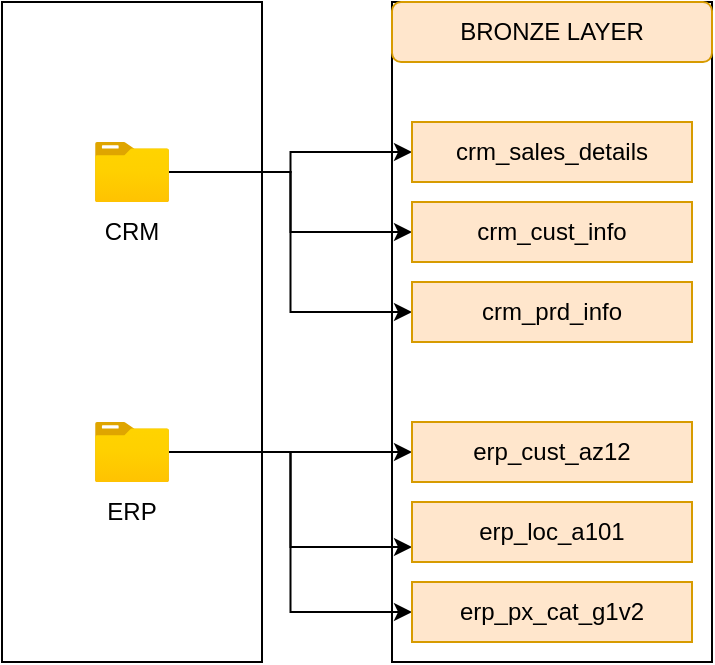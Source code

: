 <mxfile version="26.2.9">
  <diagram name="Page-1" id="ak23jO3K8VafbWeqjCI3">
    <mxGraphModel dx="874" dy="473" grid="1" gridSize="10" guides="1" tooltips="1" connect="1" arrows="1" fold="1" page="1" pageScale="1" pageWidth="850" pageHeight="1100" math="0" shadow="0">
      <root>
        <mxCell id="0" />
        <mxCell id="1" parent="0" />
        <mxCell id="MF9wgjEnGp3O1Wm9Sr6L-1" value="" style="rounded=0;whiteSpace=wrap;html=1;" vertex="1" parent="1">
          <mxGeometry x="115" y="80" width="130" height="330" as="geometry" />
        </mxCell>
        <mxCell id="MF9wgjEnGp3O1Wm9Sr6L-2" value="" style="rounded=0;whiteSpace=wrap;html=1;" vertex="1" parent="1">
          <mxGeometry x="310" y="80" width="160" height="330" as="geometry" />
        </mxCell>
        <mxCell id="MF9wgjEnGp3O1Wm9Sr6L-30" style="edgeStyle=orthogonalEdgeStyle;rounded=0;orthogonalLoop=1;jettySize=auto;html=1;entryX=0;entryY=0.5;entryDx=0;entryDy=0;" edge="1" parent="1" source="MF9wgjEnGp3O1Wm9Sr6L-3" target="MF9wgjEnGp3O1Wm9Sr6L-11">
          <mxGeometry relative="1" as="geometry" />
        </mxCell>
        <mxCell id="MF9wgjEnGp3O1Wm9Sr6L-32" style="edgeStyle=orthogonalEdgeStyle;rounded=0;orthogonalLoop=1;jettySize=auto;html=1;entryX=0;entryY=0.5;entryDx=0;entryDy=0;" edge="1" parent="1" source="MF9wgjEnGp3O1Wm9Sr6L-3" target="MF9wgjEnGp3O1Wm9Sr6L-14">
          <mxGeometry relative="1" as="geometry" />
        </mxCell>
        <mxCell id="MF9wgjEnGp3O1Wm9Sr6L-33" style="edgeStyle=orthogonalEdgeStyle;rounded=0;orthogonalLoop=1;jettySize=auto;html=1;entryX=0;entryY=0.5;entryDx=0;entryDy=0;" edge="1" parent="1" source="MF9wgjEnGp3O1Wm9Sr6L-3" target="MF9wgjEnGp3O1Wm9Sr6L-13">
          <mxGeometry relative="1" as="geometry" />
        </mxCell>
        <mxCell id="MF9wgjEnGp3O1Wm9Sr6L-3" value="" style="image;aspect=fixed;html=1;points=[];align=center;fontSize=12;image=img/lib/azure2/general/Folder_Blank.svg;" vertex="1" parent="1">
          <mxGeometry x="161.52" y="150" width="36.96" height="30" as="geometry" />
        </mxCell>
        <mxCell id="MF9wgjEnGp3O1Wm9Sr6L-34" style="edgeStyle=orthogonalEdgeStyle;rounded=0;orthogonalLoop=1;jettySize=auto;html=1;" edge="1" parent="1" source="MF9wgjEnGp3O1Wm9Sr6L-4" target="MF9wgjEnGp3O1Wm9Sr6L-15">
          <mxGeometry relative="1" as="geometry" />
        </mxCell>
        <mxCell id="MF9wgjEnGp3O1Wm9Sr6L-35" style="edgeStyle=orthogonalEdgeStyle;rounded=0;orthogonalLoop=1;jettySize=auto;html=1;entryX=0;entryY=0.75;entryDx=0;entryDy=0;" edge="1" parent="1" source="MF9wgjEnGp3O1Wm9Sr6L-4" target="MF9wgjEnGp3O1Wm9Sr6L-16">
          <mxGeometry relative="1" as="geometry" />
        </mxCell>
        <mxCell id="MF9wgjEnGp3O1Wm9Sr6L-36" style="edgeStyle=orthogonalEdgeStyle;rounded=0;orthogonalLoop=1;jettySize=auto;html=1;entryX=0;entryY=0.5;entryDx=0;entryDy=0;" edge="1" parent="1" source="MF9wgjEnGp3O1Wm9Sr6L-4" target="MF9wgjEnGp3O1Wm9Sr6L-20">
          <mxGeometry relative="1" as="geometry" />
        </mxCell>
        <mxCell id="MF9wgjEnGp3O1Wm9Sr6L-4" value="" style="image;aspect=fixed;html=1;points=[];align=center;fontSize=12;image=img/lib/azure2/general/Folder_Blank.svg;" vertex="1" parent="1">
          <mxGeometry x="161.52" y="290" width="36.96" height="30" as="geometry" />
        </mxCell>
        <mxCell id="MF9wgjEnGp3O1Wm9Sr6L-5" value="CRM" style="text;html=1;align=center;verticalAlign=middle;whiteSpace=wrap;rounded=0;" vertex="1" parent="1">
          <mxGeometry x="150" y="180" width="60" height="30" as="geometry" />
        </mxCell>
        <mxCell id="MF9wgjEnGp3O1Wm9Sr6L-8" value="ERP" style="text;html=1;align=center;verticalAlign=middle;whiteSpace=wrap;rounded=0;" vertex="1" parent="1">
          <mxGeometry x="150" y="320" width="60" height="30" as="geometry" />
        </mxCell>
        <mxCell id="MF9wgjEnGp3O1Wm9Sr6L-10" value="BRONZE LAYER" style="rounded=1;whiteSpace=wrap;html=1;fillColor=#ffe6cc;strokeColor=#d79b00;" vertex="1" parent="1">
          <mxGeometry x="310" y="80" width="160" height="30" as="geometry" />
        </mxCell>
        <mxCell id="MF9wgjEnGp3O1Wm9Sr6L-11" value="crm_sales_details" style="rounded=0;whiteSpace=wrap;html=1;fillColor=#ffe6cc;strokeColor=#d79b00;" vertex="1" parent="1">
          <mxGeometry x="320" y="140" width="140" height="30" as="geometry" />
        </mxCell>
        <mxCell id="MF9wgjEnGp3O1Wm9Sr6L-13" value="crm_cust_info" style="rounded=0;whiteSpace=wrap;html=1;fillColor=#ffe6cc;strokeColor=#d79b00;" vertex="1" parent="1">
          <mxGeometry x="320" y="180" width="140" height="30" as="geometry" />
        </mxCell>
        <mxCell id="MF9wgjEnGp3O1Wm9Sr6L-14" value="crm_prd_info" style="rounded=0;whiteSpace=wrap;html=1;fillColor=#ffe6cc;strokeColor=#d79b00;" vertex="1" parent="1">
          <mxGeometry x="320" y="220" width="140" height="30" as="geometry" />
        </mxCell>
        <mxCell id="MF9wgjEnGp3O1Wm9Sr6L-15" value="erp_cust_az12" style="rounded=0;whiteSpace=wrap;html=1;fillColor=#ffe6cc;strokeColor=#d79b00;" vertex="1" parent="1">
          <mxGeometry x="320" y="290" width="140" height="30" as="geometry" />
        </mxCell>
        <mxCell id="MF9wgjEnGp3O1Wm9Sr6L-16" value="erp_loc_a101" style="rounded=0;whiteSpace=wrap;html=1;fillColor=#ffe6cc;strokeColor=#d79b00;" vertex="1" parent="1">
          <mxGeometry x="320" y="330" width="140" height="30" as="geometry" />
        </mxCell>
        <mxCell id="MF9wgjEnGp3O1Wm9Sr6L-20" value="erp_px_cat_g1v2" style="rounded=0;whiteSpace=wrap;html=1;fillColor=#ffe6cc;strokeColor=#d79b00;" vertex="1" parent="1">
          <mxGeometry x="320" y="370" width="140" height="30" as="geometry" />
        </mxCell>
      </root>
    </mxGraphModel>
  </diagram>
</mxfile>
